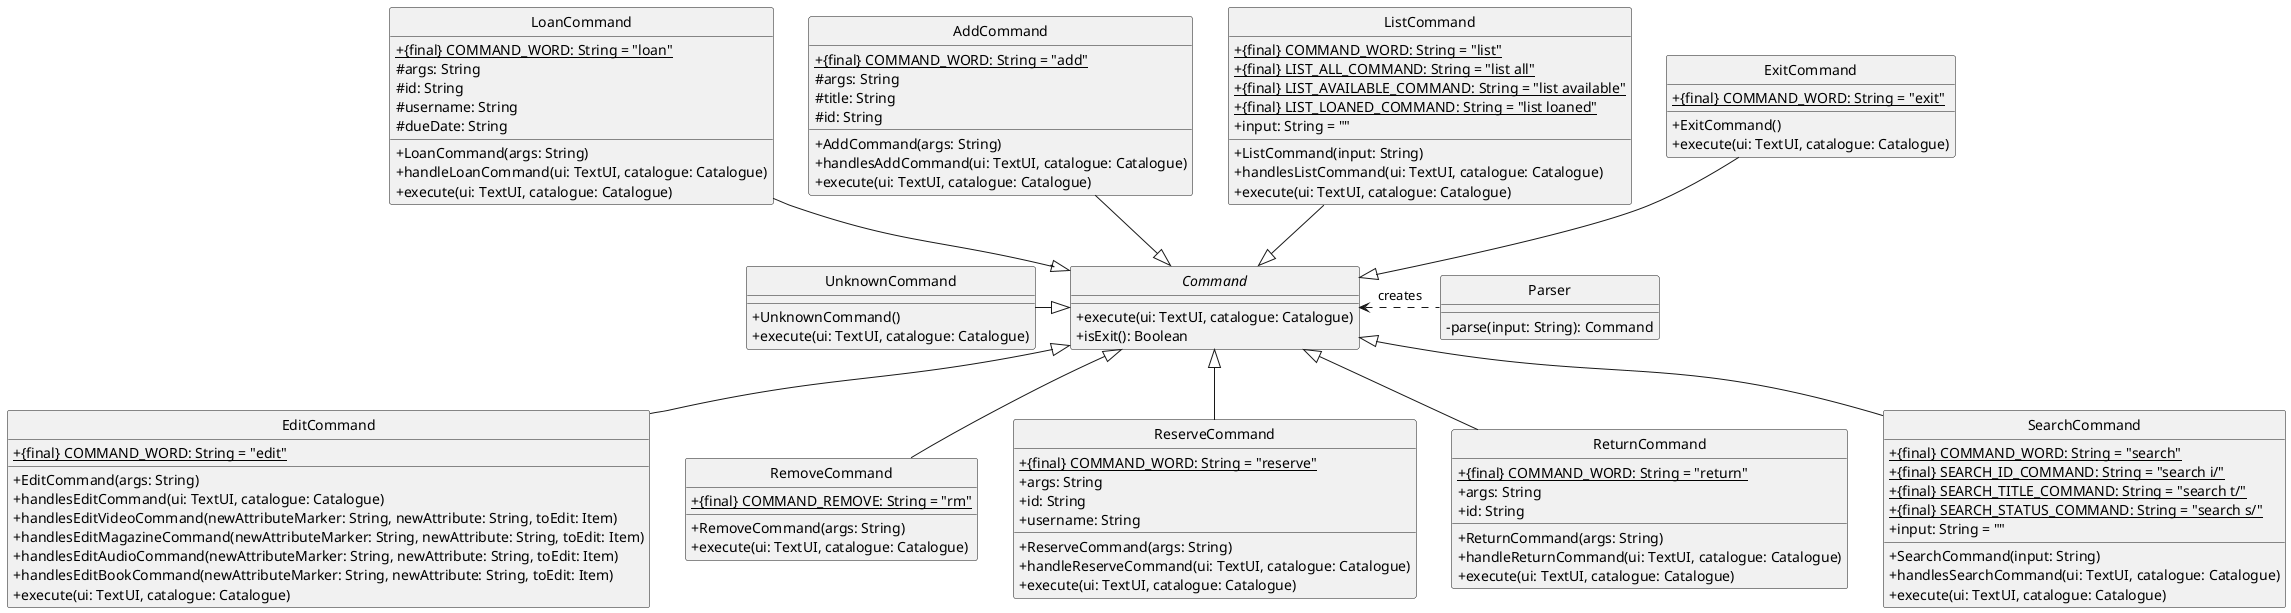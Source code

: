 @startuml
'https://plantuml.com/class-diagram

hide circle
skinparam classAttributeIconSize 0

Command <|-up- ExitCommand
Command <|-up- ListCommand
Command <|-up- AddCommand
Command <|-up- LoanCommand
Command <|-- EditCommand
Command <|-- RemoveCommand
Command <|-- ReserveCommand
Command <|-- ReturnCommand
Command <|-- SearchCommand
Command <|-left- UnknownCommand
Command <.right. Parser: creates

class Parser {
- parse(input: String): Command
}

abstract class Command {
+ execute(ui: TextUI, catalogue: Catalogue)
+ isExit(): Boolean
}

class AddCommand {
+ {static} {final} COMMAND_WORD: String = "add"
# args: String
# title: String
# id: String
+ AddCommand(args: String)
+ handlesAddCommand(ui: TextUI, catalogue: Catalogue)
+ execute(ui: TextUI, catalogue: Catalogue)
}

class EditCommand {
+ {static} {final} COMMAND_WORD: String = "edit"
+ EditCommand(args: String)
+ handlesEditCommand(ui: TextUI, catalogue: Catalogue)
+ handlesEditVideoCommand(newAttributeMarker: String, newAttribute: String, toEdit: Item)
+ handlesEditMagazineCommand(newAttributeMarker: String, newAttribute: String, toEdit: Item)
+ handlesEditAudioCommand(newAttributeMarker: String, newAttribute: String, toEdit: Item)
+ handlesEditBookCommand(newAttributeMarker: String, newAttribute: String, toEdit: Item)
+ execute(ui: TextUI, catalogue: Catalogue)
}

class ExitCommand {
+ {static} {final} COMMAND_WORD: String = "exit"
+ ExitCommand()
+ execute(ui: TextUI, catalogue: Catalogue)
}

class ListCommand {
+ {static} {final} COMMAND_WORD: String = "list"
+ {static} {final} LIST_ALL_COMMAND: String = "list all"
+ {static} {final} LIST_AVAILABLE_COMMAND: String = "list available"
+ {static} {final} LIST_LOANED_COMMAND: String = "list loaned"
+ input: String = ""
+ ListCommand(input: String)
+ handlesListCommand(ui: TextUI, catalogue: Catalogue)
+ execute(ui: TextUI, catalogue: Catalogue)
}

class LoanCommand {
+ {static} {final} COMMAND_WORD: String = "loan"
# args: String
# id: String
# username: String
# dueDate: String
+ LoanCommand(args: String)
+ handleLoanCommand(ui: TextUI, catalogue: Catalogue)
+ execute(ui: TextUI, catalogue: Catalogue)
}

class RemoveCommand {
+ {static} {final} COMMAND_REMOVE: String = "rm"
+ RemoveCommand(args: String)
+ execute(ui: TextUI, catalogue: Catalogue)
}

class ReserveCommand {
+ {static} {final} COMMAND_WORD: String = "reserve"
+ args: String
+ id: String
+ username: String
+ ReserveCommand(args: String)
+ handleReserveCommand(ui: TextUI, catalogue: Catalogue)
+ execute(ui: TextUI, catalogue: Catalogue)

}

class ReturnCommand {
+ {static} {final} COMMAND_WORD: String = "return"
+ args: String
+ id: String
+ ReturnCommand(args: String)
+ handleReturnCommand(ui: TextUI, catalogue: Catalogue)
+ execute(ui: TextUI, catalogue: Catalogue)
}

class SearchCommand {
+ {static} {final} COMMAND_WORD: String = "search"
+ {static} {final} SEARCH_ID_COMMAND: String = "search i/"
+ {static} {final} SEARCH_TITLE_COMMAND: String = "search t/"
+ {static} {final} SEARCH_STATUS_COMMAND: String = "search s/"
+ input: String = ""
+ SearchCommand(input: String)
+ handlesSearchCommand(ui: TextUI, catalogue: Catalogue)
+ execute(ui: TextUI, catalogue: Catalogue)
}

class UnknownCommand {
+ UnknownCommand()
+ execute(ui: TextUI, catalogue: Catalogue)
}


@enduml